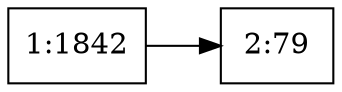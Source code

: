 digraph g { 
	rankdir = LR 
	1 [shape=box, label="1:1842"] 
	1 -> 2
	2 [shape=box, label="2:79"] 
} 
